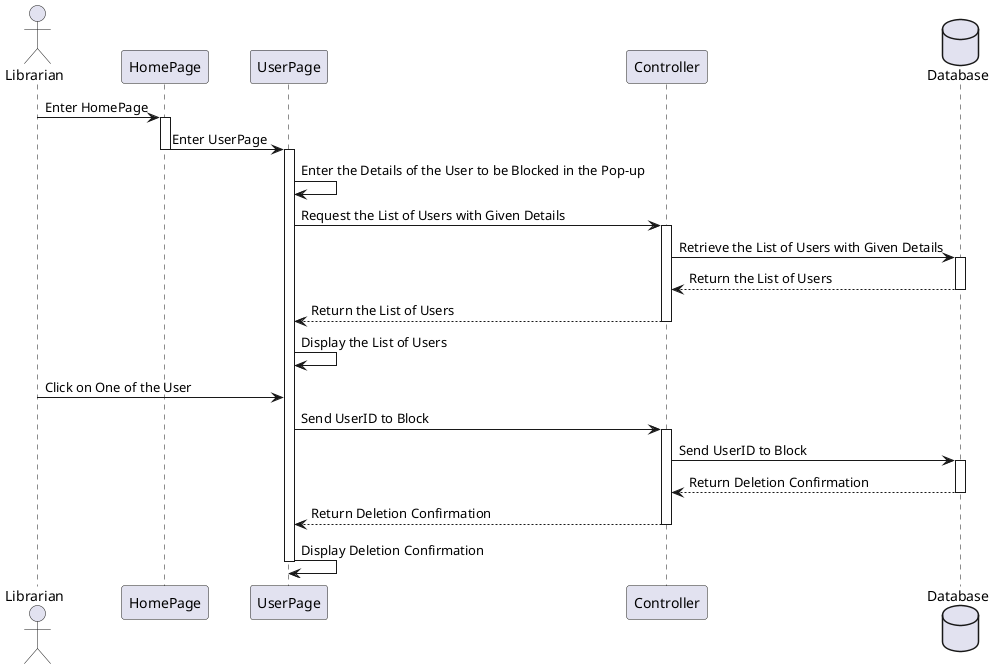 @startuml BlockUser
actor Librarian
participant HomePage as HomePage
participant UserPage as UserPage
participant Controller as Controller
database Database

Librarian-> HomePage: Enter HomePage
activate HomePage

HomePage -> UserPage: Enter UserPage
deactivate HomePage
activate UserPage

UserPage -> UserPage: Enter the Details of the User to be Blocked in the Pop-up
UserPage -> Controller: Request the List of Users with Given Details
activate Controller

Controller -> Database: Retrieve the List of Users with Given Details
activate Database

Database --> Controller: Return the List of Users
deactivate Database

Controller --> UserPage: Return the List of Users
deactivate Controller
UserPage -> UserPage: Display the List of Users

Librarian -> UserPage: Click on One of the User
UserPage -> Controller: Send UserID to Block
activate Controller

Controller -> Database: Send UserID to Block
activate Database

Database --> Controller: Return Deletion Confirmation
deactivate Database

Controller --> UserPage: Return Deletion Confirmation
deactivate Controller

UserPage -> UserPage: Display Deletion Confirmation
deactivate UserPage

@enduml